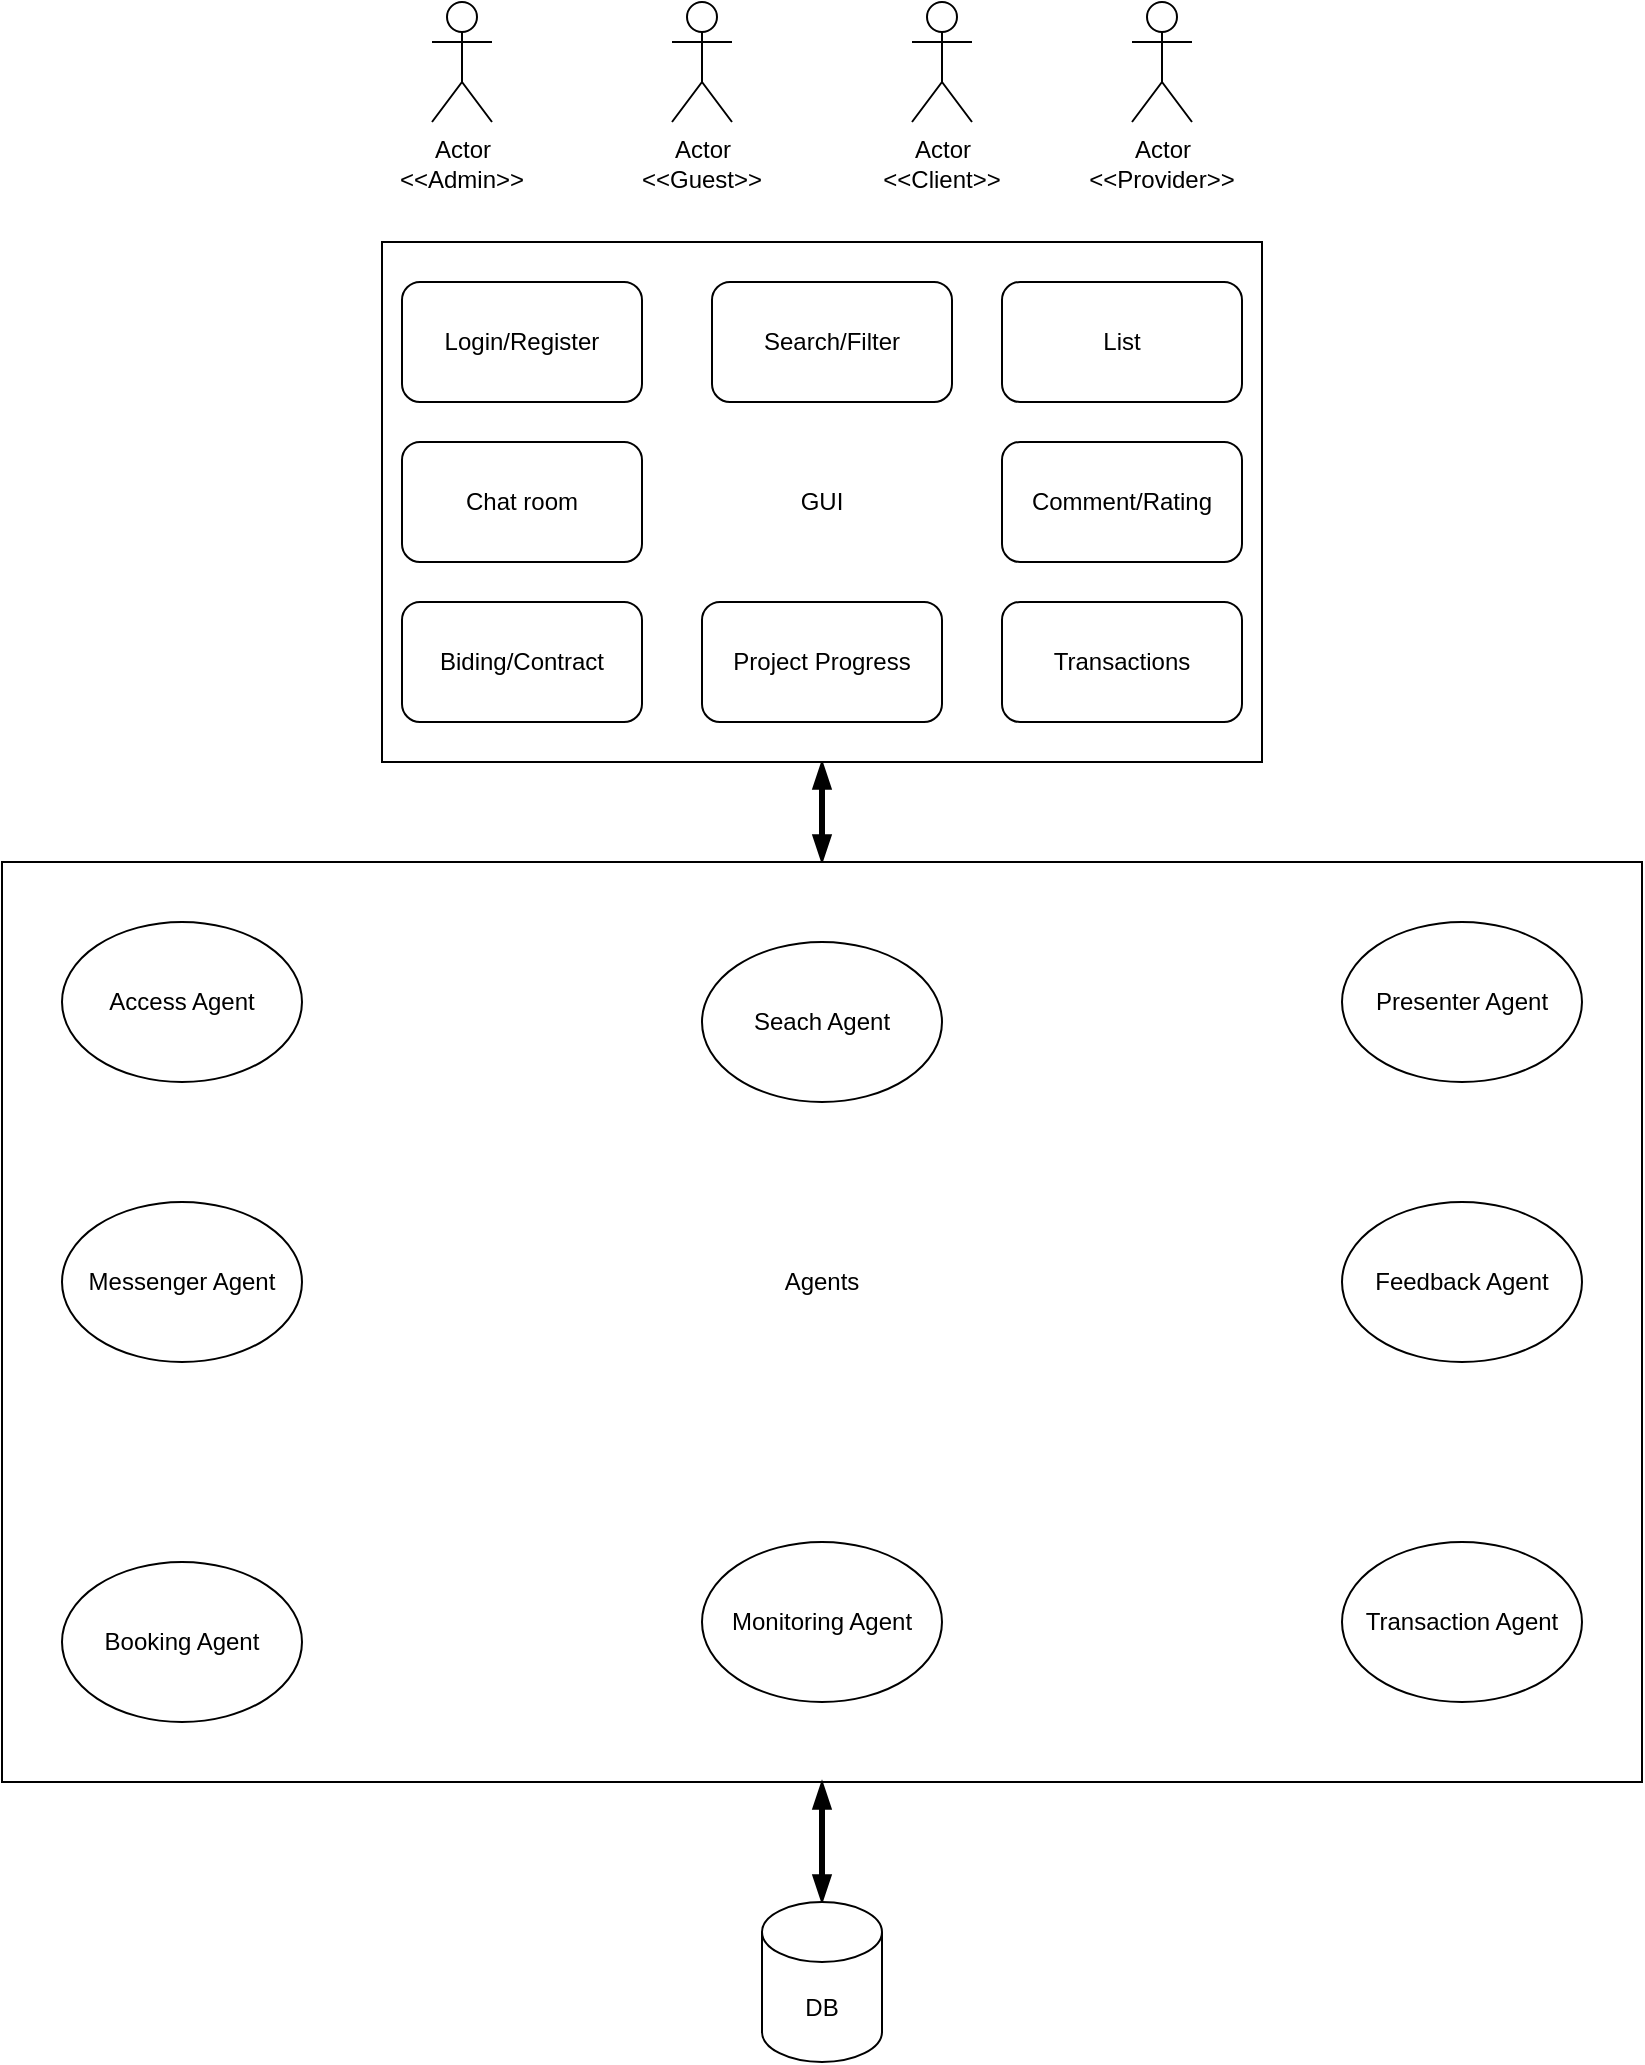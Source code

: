<mxfile version="20.3.0" type="device"><diagram id="vMcyWlWCik0SQU-9i1xO" name="Page-1"><mxGraphModel dx="1038" dy="659" grid="1" gridSize="10" guides="1" tooltips="1" connect="1" arrows="1" fold="1" page="1" pageScale="1" pageWidth="850" pageHeight="1100" math="0" shadow="0"><root><mxCell id="0"/><mxCell id="1" parent="0"/><mxCell id="V7dkj5zLVxDrODl4PjTs-39" value="" style="edgeStyle=orthogonalEdgeStyle;rounded=0;orthogonalLoop=1;jettySize=auto;html=1;startArrow=blockThin;startFill=1;endArrow=blockThin;endFill=1;strokeWidth=3;" parent="1" source="V7dkj5zLVxDrODl4PjTs-40" target="V7dkj5zLVxDrODl4PjTs-61" edge="1"><mxGeometry relative="1" as="geometry"/></mxCell><mxCell id="V7dkj5zLVxDrODl4PjTs-41" value="" style="group" parent="1" vertex="1" connectable="0"><mxGeometry x="560" y="40" width="60" height="104" as="geometry"/></mxCell><mxCell id="V7dkj5zLVxDrODl4PjTs-42" value="Actor" style="shape=umlActor;verticalLabelPosition=bottom;verticalAlign=top;html=1;outlineConnect=0;" parent="V7dkj5zLVxDrODl4PjTs-41" vertex="1"><mxGeometry x="15" width="30" height="60" as="geometry"/></mxCell><mxCell id="V7dkj5zLVxDrODl4PjTs-43" value="&amp;lt;&amp;lt;Provider&amp;gt;&amp;gt;" style="text;html=1;strokeColor=none;fillColor=none;align=center;verticalAlign=middle;whiteSpace=wrap;rounded=0;" parent="V7dkj5zLVxDrODl4PjTs-41" vertex="1"><mxGeometry y="74" width="60" height="30" as="geometry"/></mxCell><mxCell id="V7dkj5zLVxDrODl4PjTs-44" value="" style="group" parent="1" vertex="1" connectable="0"><mxGeometry x="450" y="40" width="60" height="104" as="geometry"/></mxCell><mxCell id="V7dkj5zLVxDrODl4PjTs-45" value="Actor" style="shape=umlActor;verticalLabelPosition=bottom;verticalAlign=top;html=1;outlineConnect=0;" parent="V7dkj5zLVxDrODl4PjTs-44" vertex="1"><mxGeometry x="15" width="30" height="60" as="geometry"/></mxCell><mxCell id="V7dkj5zLVxDrODl4PjTs-46" value="&amp;lt;&amp;lt;Client&amp;gt;&amp;gt;" style="text;html=1;strokeColor=none;fillColor=none;align=center;verticalAlign=middle;whiteSpace=wrap;rounded=0;" parent="V7dkj5zLVxDrODl4PjTs-44" vertex="1"><mxGeometry y="74" width="60" height="30" as="geometry"/></mxCell><mxCell id="V7dkj5zLVxDrODl4PjTs-47" value="" style="group" parent="1" vertex="1" connectable="0"><mxGeometry x="330" y="40" width="60" height="104" as="geometry"/></mxCell><mxCell id="V7dkj5zLVxDrODl4PjTs-48" value="Actor" style="shape=umlActor;verticalLabelPosition=bottom;verticalAlign=top;html=1;outlineConnect=0;" parent="V7dkj5zLVxDrODl4PjTs-47" vertex="1"><mxGeometry x="15" width="30" height="60" as="geometry"/></mxCell><mxCell id="V7dkj5zLVxDrODl4PjTs-49" value="&amp;lt;&amp;lt;Guest&amp;gt;&amp;gt;" style="text;html=1;strokeColor=none;fillColor=none;align=center;verticalAlign=middle;whiteSpace=wrap;rounded=0;" parent="V7dkj5zLVxDrODl4PjTs-47" vertex="1"><mxGeometry y="74" width="60" height="30" as="geometry"/></mxCell><mxCell id="V7dkj5zLVxDrODl4PjTs-50" value="" style="group" parent="1" vertex="1" connectable="0"><mxGeometry x="210" y="40" width="60" height="104" as="geometry"/></mxCell><mxCell id="V7dkj5zLVxDrODl4PjTs-51" value="Actor" style="shape=umlActor;verticalLabelPosition=bottom;verticalAlign=top;html=1;outlineConnect=0;" parent="V7dkj5zLVxDrODl4PjTs-50" vertex="1"><mxGeometry x="15" width="30" height="60" as="geometry"/></mxCell><mxCell id="V7dkj5zLVxDrODl4PjTs-52" value="&amp;lt;&amp;lt;Admin&amp;gt;&amp;gt;" style="text;html=1;strokeColor=none;fillColor=none;align=center;verticalAlign=middle;whiteSpace=wrap;rounded=0;" parent="V7dkj5zLVxDrODl4PjTs-50" vertex="1"><mxGeometry y="74" width="60" height="30" as="geometry"/></mxCell><mxCell id="V7dkj5zLVxDrODl4PjTs-61" value="" style="rounded=0;whiteSpace=wrap;html=1;" parent="1" vertex="1"><mxGeometry x="10" y="470" width="820" height="460" as="geometry"/></mxCell><mxCell id="V7dkj5zLVxDrODl4PjTs-62" value="" style="group" parent="1" vertex="1" connectable="0"><mxGeometry x="200" y="160" width="440" height="260" as="geometry"/></mxCell><mxCell id="V7dkj5zLVxDrODl4PjTs-40" value="GUI" style="rounded=0;whiteSpace=wrap;html=1;" parent="V7dkj5zLVxDrODl4PjTs-62" vertex="1"><mxGeometry width="440" height="260" as="geometry"/></mxCell><mxCell id="V7dkj5zLVxDrODl4PjTs-53" value="Login/Register" style="rounded=1;whiteSpace=wrap;html=1;" parent="V7dkj5zLVxDrODl4PjTs-62" vertex="1"><mxGeometry x="10" y="20" width="120" height="60" as="geometry"/></mxCell><mxCell id="V7dkj5zLVxDrODl4PjTs-54" value="Search/Filter" style="rounded=1;whiteSpace=wrap;html=1;" parent="V7dkj5zLVxDrODl4PjTs-62" vertex="1"><mxGeometry x="165" y="20" width="120" height="60" as="geometry"/></mxCell><mxCell id="V7dkj5zLVxDrODl4PjTs-55" value="List" style="rounded=1;whiteSpace=wrap;html=1;" parent="V7dkj5zLVxDrODl4PjTs-62" vertex="1"><mxGeometry x="310" y="20" width="120" height="60" as="geometry"/></mxCell><mxCell id="V7dkj5zLVxDrODl4PjTs-56" value="Biding/Contract" style="rounded=1;whiteSpace=wrap;html=1;" parent="V7dkj5zLVxDrODl4PjTs-62" vertex="1"><mxGeometry x="10" y="180" width="120" height="60" as="geometry"/></mxCell><mxCell id="V7dkj5zLVxDrODl4PjTs-57" value="Project Progress" style="rounded=1;whiteSpace=wrap;html=1;" parent="V7dkj5zLVxDrODl4PjTs-62" vertex="1"><mxGeometry x="160" y="180" width="120" height="60" as="geometry"/></mxCell><mxCell id="V7dkj5zLVxDrODl4PjTs-58" value="Transactions" style="rounded=1;whiteSpace=wrap;html=1;" parent="V7dkj5zLVxDrODl4PjTs-62" vertex="1"><mxGeometry x="310" y="180" width="120" height="60" as="geometry"/></mxCell><mxCell id="V7dkj5zLVxDrODl4PjTs-59" value="Chat room" style="rounded=1;whiteSpace=wrap;html=1;" parent="V7dkj5zLVxDrODl4PjTs-62" vertex="1"><mxGeometry x="10" y="100" width="120" height="60" as="geometry"/></mxCell><mxCell id="V7dkj5zLVxDrODl4PjTs-60" value="Comment/Rating" style="rounded=1;whiteSpace=wrap;html=1;" parent="V7dkj5zLVxDrODl4PjTs-62" vertex="1"><mxGeometry x="310" y="100" width="120" height="60" as="geometry"/></mxCell><mxCell id="V7dkj5zLVxDrODl4PjTs-63" value="" style="edgeStyle=orthogonalEdgeStyle;rounded=0;orthogonalLoop=1;jettySize=auto;html=1;strokeWidth=3;startArrow=blockThin;startFill=1;endArrow=blockThin;endFill=1;" parent="1" source="V7dkj5zLVxDrODl4PjTs-61" target="V7dkj5zLVxDrODl4PjTs-64" edge="1"><mxGeometry relative="1" as="geometry"><mxPoint x="430" y="920" as="sourcePoint"/></mxGeometry></mxCell><mxCell id="V7dkj5zLVxDrODl4PjTs-64" value="DB" style="shape=cylinder3;whiteSpace=wrap;html=1;boundedLbl=1;backgroundOutline=1;size=15;" parent="1" vertex="1"><mxGeometry x="390" y="990" width="60" height="80" as="geometry"/></mxCell><mxCell id="V7dkj5zLVxDrODl4PjTs-65" value="Access Agent" style="ellipse;whiteSpace=wrap;html=1;" parent="1" vertex="1"><mxGeometry x="40" y="500" width="120" height="80" as="geometry"/></mxCell><mxCell id="V7dkj5zLVxDrODl4PjTs-66" value="Seach Agent" style="ellipse;whiteSpace=wrap;html=1;" parent="1" vertex="1"><mxGeometry x="360" y="510" width="120" height="80" as="geometry"/></mxCell><mxCell id="V7dkj5zLVxDrODl4PjTs-67" value="Presenter Agent" style="ellipse;whiteSpace=wrap;html=1;" parent="1" vertex="1"><mxGeometry x="680" y="500" width="120" height="80" as="geometry"/></mxCell><mxCell id="V7dkj5zLVxDrODl4PjTs-68" value="Messenger Agent" style="ellipse;whiteSpace=wrap;html=1;" parent="1" vertex="1"><mxGeometry x="40" y="640" width="120" height="80" as="geometry"/></mxCell><mxCell id="V7dkj5zLVxDrODl4PjTs-69" value="Transaction Agent" style="ellipse;whiteSpace=wrap;html=1;" parent="1" vertex="1"><mxGeometry x="680" y="810" width="120" height="80" as="geometry"/></mxCell><mxCell id="V7dkj5zLVxDrODl4PjTs-70" value="Feedback Agent" style="ellipse;whiteSpace=wrap;html=1;" parent="1" vertex="1"><mxGeometry x="680" y="640" width="120" height="80" as="geometry"/></mxCell><mxCell id="V7dkj5zLVxDrODl4PjTs-71" value="Monitoring Agent" style="ellipse;whiteSpace=wrap;html=1;" parent="1" vertex="1"><mxGeometry x="360" y="810" width="120" height="80" as="geometry"/></mxCell><mxCell id="V7dkj5zLVxDrODl4PjTs-72" value="Booking Agent" style="ellipse;whiteSpace=wrap;html=1;" parent="1" vertex="1"><mxGeometry x="40" y="820" width="120" height="80" as="geometry"/></mxCell><mxCell id="V7dkj5zLVxDrODl4PjTs-73" value="Agents" style="text;html=1;strokeColor=none;fillColor=none;align=center;verticalAlign=middle;whiteSpace=wrap;rounded=0;" parent="1" vertex="1"><mxGeometry x="390" y="665" width="60" height="30" as="geometry"/></mxCell></root></mxGraphModel></diagram></mxfile>